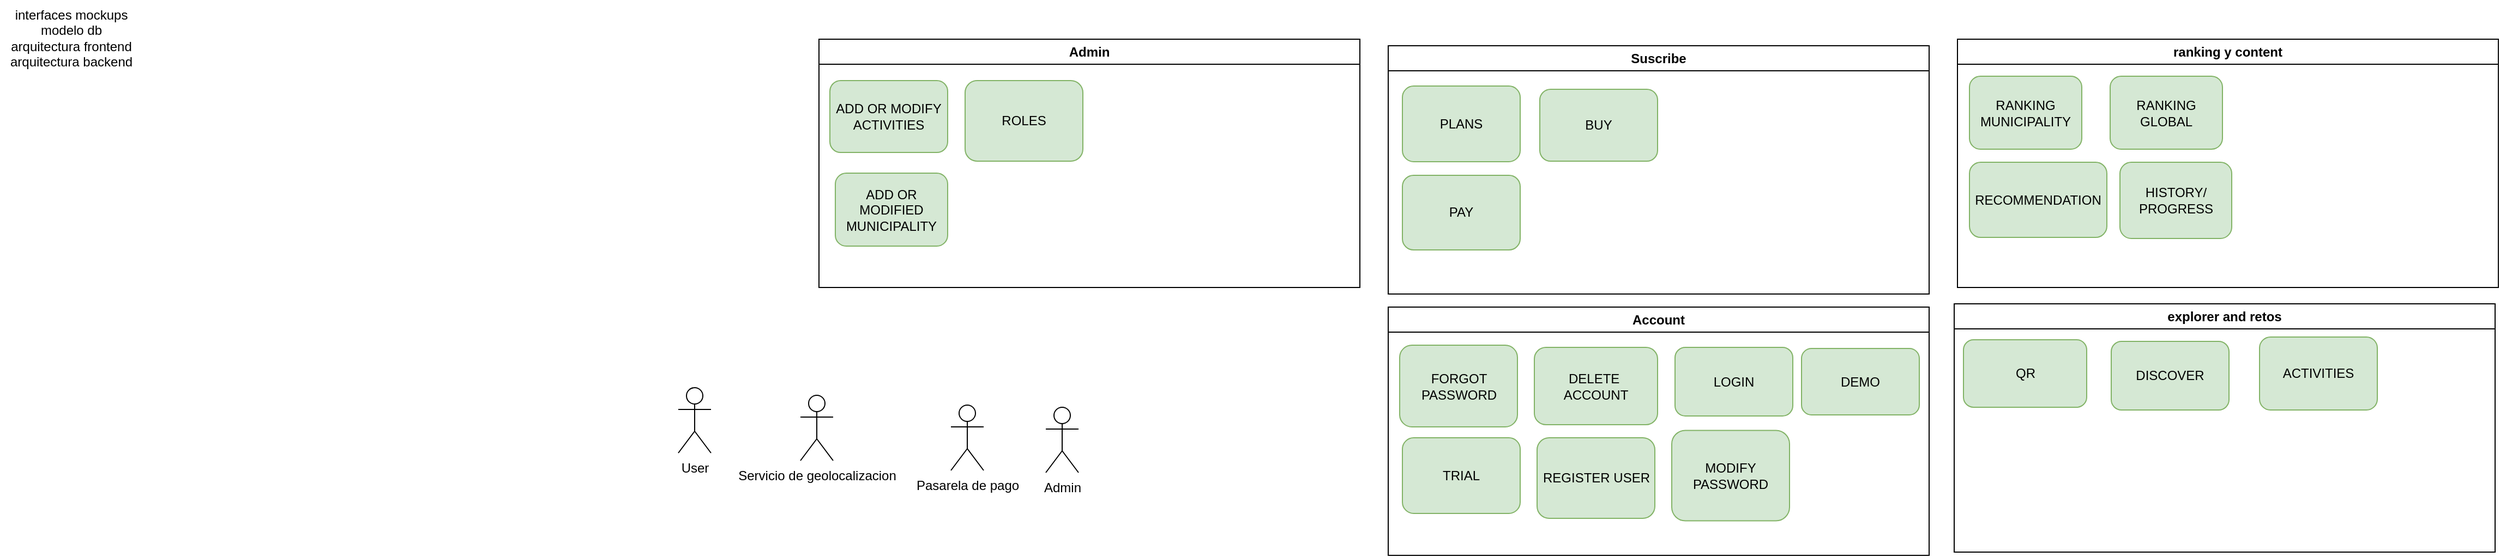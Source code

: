 <mxfile>
    <diagram id="5EAIfrnqcpWaD6AokUD5" name="Page-1">
        <mxGraphModel dx="1914" dy="872" grid="0" gridSize="10" guides="1" tooltips="1" connect="1" arrows="1" fold="1" page="0" pageScale="1" pageWidth="850" pageHeight="1100" math="0" shadow="0">
            <root>
                <mxCell id="0"/>
                <mxCell id="1" parent="0"/>
                <mxCell id="2" value="Admin" style="shape=umlActor;verticalLabelPosition=bottom;verticalAlign=top;html=1;outlineConnect=0;" parent="1" vertex="1">
                    <mxGeometry x="212" y="403" width="30" height="60" as="geometry"/>
                </mxCell>
                <mxCell id="3" value="User" style="shape=umlActor;verticalLabelPosition=bottom;verticalAlign=top;html=1;outlineConnect=0;" parent="1" vertex="1">
                    <mxGeometry x="-125" y="385" width="30" height="60" as="geometry"/>
                </mxCell>
                <mxCell id="57" value="Servicio de geolocalizacion" style="shape=umlActor;verticalLabelPosition=bottom;verticalAlign=top;html=1;outlineConnect=0;" parent="1" vertex="1">
                    <mxGeometry x="-13" y="392" width="30" height="60" as="geometry"/>
                </mxCell>
                <mxCell id="58" value="Pasarela de pago" style="shape=umlActor;verticalLabelPosition=bottom;verticalAlign=top;html=1;outlineConnect=0;" parent="1" vertex="1">
                    <mxGeometry x="125" y="401" width="30" height="60" as="geometry"/>
                </mxCell>
                <mxCell id="64" value="ranking y content" style="swimlane;whiteSpace=wrap;html=1;" parent="1" vertex="1">
                    <mxGeometry x="1048" y="65" width="496" height="228" as="geometry"/>
                </mxCell>
                <mxCell id="19" value="RANKING&lt;div&gt;MUNICIPALITY&lt;/div&gt;" style="rounded=1;whiteSpace=wrap;html=1;fillColor=#d5e8d4;strokeColor=#82b366;" parent="64" vertex="1">
                    <mxGeometry x="11" y="34" width="103" height="67" as="geometry"/>
                </mxCell>
                <mxCell id="20" value="RECOMMENDATION" style="rounded=1;whiteSpace=wrap;html=1;fillColor=#d5e8d4;strokeColor=#82b366;" parent="64" vertex="1">
                    <mxGeometry x="11" y="113" width="126" height="69" as="geometry"/>
                </mxCell>
                <mxCell id="11" value="&lt;div&gt;HISTORY/&lt;/div&gt;PROGRESS" style="rounded=1;whiteSpace=wrap;html=1;fillColor=#d5e8d4;strokeColor=#82b366;" parent="64" vertex="1">
                    <mxGeometry x="149" y="113" width="102.5" height="70" as="geometry"/>
                </mxCell>
                <mxCell id="69" value="RANKING&lt;div&gt;GLOBAL&lt;/div&gt;" style="rounded=1;whiteSpace=wrap;html=1;fillColor=#d5e8d4;strokeColor=#82b366;" parent="64" vertex="1">
                    <mxGeometry x="140" y="34" width="103" height="67" as="geometry"/>
                </mxCell>
                <mxCell id="65" value="explorer and retos" style="swimlane;whiteSpace=wrap;html=1;" parent="1" vertex="1">
                    <mxGeometry x="1045" y="308" width="496" height="228" as="geometry"/>
                </mxCell>
                <mxCell id="9" value="QR" style="rounded=1;whiteSpace=wrap;html=1;fillColor=#d5e8d4;strokeColor=#82b366;" parent="65" vertex="1">
                    <mxGeometry x="8.5" y="33" width="113" height="62" as="geometry"/>
                </mxCell>
                <mxCell id="13" value="DISCOVER" style="rounded=1;whiteSpace=wrap;html=1;fillColor=#d5e8d4;strokeColor=#82b366;" parent="65" vertex="1">
                    <mxGeometry x="144" y="34.5" width="108" height="63" as="geometry"/>
                </mxCell>
                <mxCell id="14" value="ACTIVITIES" style="rounded=1;whiteSpace=wrap;html=1;fillColor=#d5e8d4;strokeColor=#82b366;" parent="65" vertex="1">
                    <mxGeometry x="280" y="30.5" width="108" height="67" as="geometry"/>
                </mxCell>
                <mxCell id="66" value="Suscribe" style="swimlane;whiteSpace=wrap;html=1;" parent="1" vertex="1">
                    <mxGeometry x="526" y="71" width="496" height="228" as="geometry"/>
                </mxCell>
                <mxCell id="50" value="PLANS" style="rounded=1;whiteSpace=wrap;html=1;fillColor=#d5e8d4;strokeColor=#82b366;" parent="66" vertex="1">
                    <mxGeometry x="13" y="37" width="108" height="69.5" as="geometry"/>
                </mxCell>
                <mxCell id="45" value="BUY" style="rounded=1;whiteSpace=wrap;html=1;fillColor=#d5e8d4;strokeColor=#82b366;" parent="66" vertex="1">
                    <mxGeometry x="139" y="40" width="108" height="66" as="geometry"/>
                </mxCell>
                <mxCell id="47" value="PAY" style="rounded=1;whiteSpace=wrap;html=1;fillColor=#d5e8d4;strokeColor=#82b366;" parent="66" vertex="1">
                    <mxGeometry x="13" y="119" width="108" height="68.5" as="geometry"/>
                </mxCell>
                <mxCell id="67" value="Account" style="swimlane;whiteSpace=wrap;html=1;startSize=23;" parent="1" vertex="1">
                    <mxGeometry x="526" y="311" width="496" height="228" as="geometry"/>
                </mxCell>
                <mxCell id="17" value="FORGOT&lt;div&gt;PASSWORD&lt;/div&gt;" style="rounded=1;whiteSpace=wrap;html=1;fillColor=#d5e8d4;strokeColor=#82b366;" parent="67" vertex="1">
                    <mxGeometry x="10.5" y="35" width="108" height="75" as="geometry"/>
                </mxCell>
                <mxCell id="42" value="DELETE&amp;nbsp;&lt;div&gt;ACCOUNT&lt;/div&gt;" style="rounded=1;whiteSpace=wrap;html=1;fillColor=#d5e8d4;strokeColor=#82b366;" parent="67" vertex="1">
                    <mxGeometry x="134" y="37" width="113" height="71" as="geometry"/>
                </mxCell>
                <mxCell id="16" value="LOGIN" style="rounded=1;whiteSpace=wrap;html=1;fillColor=#d5e8d4;strokeColor=#82b366;" parent="67" vertex="1">
                    <mxGeometry x="263" y="37" width="108" height="63" as="geometry"/>
                </mxCell>
                <mxCell id="31" value="DEMO" style="rounded=1;whiteSpace=wrap;html=1;fillColor=#d5e8d4;strokeColor=#82b366;" parent="67" vertex="1">
                    <mxGeometry x="379" y="38" width="108" height="61" as="geometry"/>
                </mxCell>
                <mxCell id="52" value="TRIAL" style="rounded=1;whiteSpace=wrap;html=1;fillColor=#d5e8d4;strokeColor=#82b366;" parent="67" vertex="1">
                    <mxGeometry x="13" y="120" width="108" height="69.5" as="geometry"/>
                </mxCell>
                <mxCell id="15" value="REGISTER USER" style="rounded=1;whiteSpace=wrap;html=1;fillColor=#d5e8d4;strokeColor=#82b366;" parent="67" vertex="1">
                    <mxGeometry x="136.5" y="120" width="108" height="74" as="geometry"/>
                </mxCell>
                <mxCell id="18" value="&lt;div&gt;MODIFY&lt;/div&gt;PASSWORD" style="rounded=1;whiteSpace=wrap;html=1;fillColor=#d5e8d4;strokeColor=#82b366;" parent="67" vertex="1">
                    <mxGeometry x="260" y="113.25" width="108" height="83" as="geometry"/>
                </mxCell>
                <mxCell id="70" value="Admin" style="swimlane;whiteSpace=wrap;html=1;startSize=23;" parent="1" vertex="1">
                    <mxGeometry x="4" y="65" width="496" height="228" as="geometry"/>
                </mxCell>
                <mxCell id="29" value="ADD OR MODIFY ACTIVITIES" style="rounded=1;whiteSpace=wrap;html=1;fillColor=#d5e8d4;strokeColor=#82b366;" parent="70" vertex="1">
                    <mxGeometry x="10" y="38" width="108" height="66" as="geometry"/>
                </mxCell>
                <mxCell id="85" value="&lt;div&gt;ADD OR MODIFIED MUNICIPALITY&lt;/div&gt;" style="rounded=1;whiteSpace=wrap;html=1;fillColor=#d5e8d4;strokeColor=#82b366;" parent="70" vertex="1">
                    <mxGeometry x="15" y="123" width="103" height="67" as="geometry"/>
                </mxCell>
                <mxCell id="84" value="ROLES" style="rounded=1;whiteSpace=wrap;html=1;fillColor=#d5e8d4;strokeColor=#82b366;" parent="70" vertex="1">
                    <mxGeometry x="134" y="38" width="108" height="74" as="geometry"/>
                </mxCell>
                <mxCell id="87" value="&lt;div&gt;interfaces mockups&lt;/div&gt;&lt;div&gt;&lt;span style=&quot;color: rgb(0, 0, 0);&quot;&gt;modelo db&lt;/span&gt;&lt;/div&gt;&lt;div&gt;&lt;span style=&quot;color: rgb(0, 0, 0);&quot;&gt;arquitectura frontend&lt;/span&gt;&lt;/div&gt;&lt;div&gt;arquitectura backend&lt;/div&gt;" style="text;html=1;align=center;verticalAlign=middle;resizable=0;points=[];autosize=1;strokeColor=none;fillColor=none;" parent="1" vertex="1">
                    <mxGeometry x="-747" y="29" width="130" height="70" as="geometry"/>
                </mxCell>
            </root>
        </mxGraphModel>
    </diagram>
</mxfile>